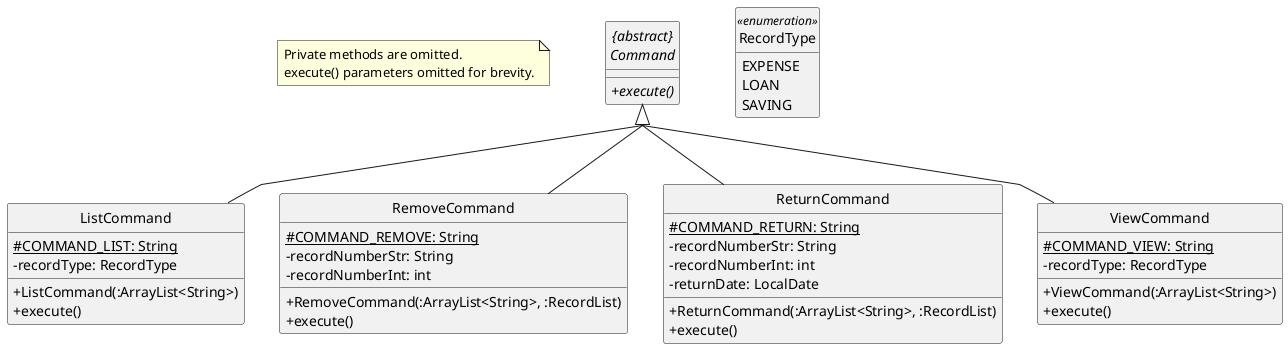 @startuml
skinparam classAttributeIconSize 0
hide circle

note "Private methods are omitted.\nexecute() parameters omitted for brevity." as N1

abstract class "{abstract}\nCommand" as Command {
    {abstract} +execute()
}

enum RecordType <<enumeration>> {
    EXPENSE
    LOAN
    SAVING
}

class ListCommand {
    {static} #COMMAND_LIST: String
    -recordType: RecordType
    +ListCommand(:ArrayList<String>)
    +execute()
}

class RemoveCommand {
    {static} #COMMAND_REMOVE: String
    -recordNumberStr: String
    -recordNumberInt: int
    +RemoveCommand(:ArrayList<String>, :RecordList)
    +execute()
}

class ReturnCommand {
    {static} #COMMAND_RETURN: String
    -recordNumberStr: String
    -recordNumberInt: int
    -returnDate: LocalDate
    +ReturnCommand(:ArrayList<String>, :RecordList)
    +execute()
}

class ViewCommand {
    {static} #COMMAND_VIEW: String
    -recordType: RecordType
    +ViewCommand(:ArrayList<String>)
    +execute()
}

skinparam linetype polyline
skinparam groupInheritance 3

Command <|-- ListCommand
Command <|-- RemoveCommand
Command <|-- ReturnCommand
Command <|-- ViewCommand

hide RecordType empty members

@enduml
